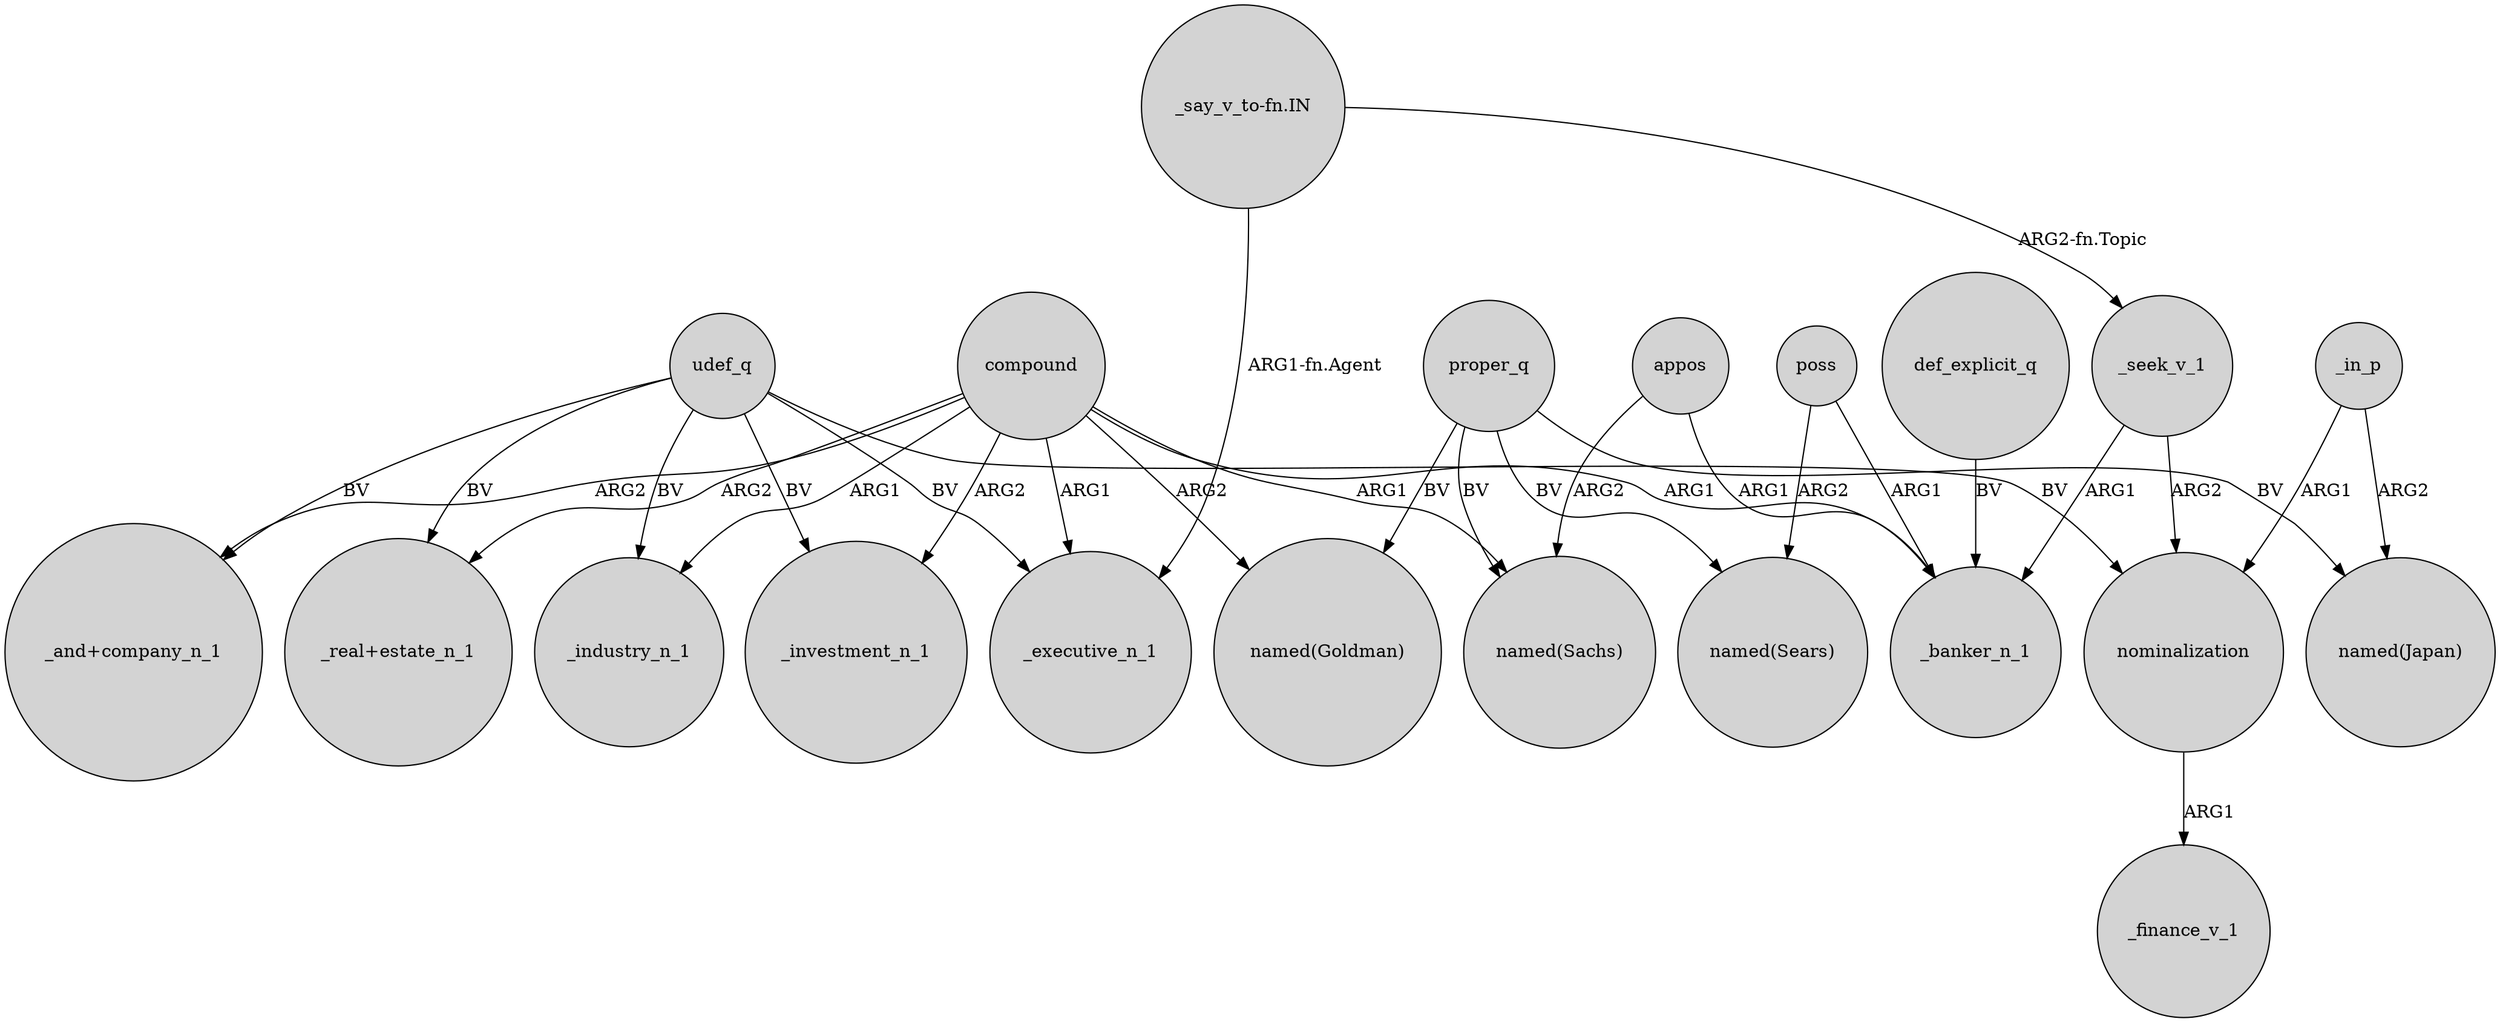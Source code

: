 digraph {
	node [shape=circle style=filled]
	_seek_v_1 -> nominalization [label=ARG2]
	appos -> _banker_n_1 [label=ARG1]
	appos -> "named(Sachs)" [label=ARG2]
	udef_q -> _executive_n_1 [label=BV]
	compound -> "named(Sachs)" [label=ARG1]
	compound -> _executive_n_1 [label=ARG1]
	poss -> "named(Sears)" [label=ARG2]
	compound -> _industry_n_1 [label=ARG1]
	compound -> _investment_n_1 [label=ARG2]
	nominalization -> _finance_v_1 [label=ARG1]
	poss -> _banker_n_1 [label=ARG1]
	proper_q -> "named(Japan)" [label=BV]
	compound -> "_real+estate_n_1" [label=ARG2]
	proper_q -> "named(Goldman)" [label=BV]
	"_say_v_to-fn.IN" -> _executive_n_1 [label="ARG1-fn.Agent"]
	proper_q -> "named(Sears)" [label=BV]
	def_explicit_q -> _banker_n_1 [label=BV]
	compound -> "_and+company_n_1" [label=ARG2]
	"_say_v_to-fn.IN" -> _seek_v_1 [label="ARG2-fn.Topic"]
	compound -> "named(Goldman)" [label=ARG2]
	_in_p -> nominalization [label=ARG1]
	udef_q -> "_real+estate_n_1" [label=BV]
	_seek_v_1 -> _banker_n_1 [label=ARG1]
	udef_q -> nominalization [label=BV]
	compound -> _banker_n_1 [label=ARG1]
	proper_q -> "named(Sachs)" [label=BV]
	udef_q -> _investment_n_1 [label=BV]
	udef_q -> "_and+company_n_1" [label=BV]
	_in_p -> "named(Japan)" [label=ARG2]
	udef_q -> _industry_n_1 [label=BV]
}
